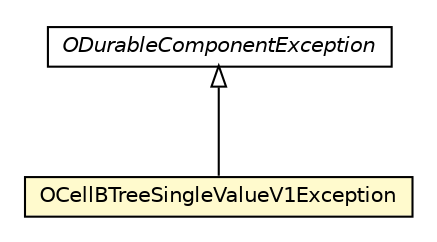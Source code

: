 #!/usr/local/bin/dot
#
# Class diagram 
# Generated by UMLGraph version R5_6-24-gf6e263 (http://www.umlgraph.org/)
#

digraph G {
	edge [fontname="Helvetica",fontsize=10,labelfontname="Helvetica",labelfontsize=10];
	node [fontname="Helvetica",fontsize=10,shape=plaintext];
	nodesep=0.25;
	ranksep=0.5;
	// com.orientechnologies.orient.core.storage.index.sbtree.singlevalue.v1.OCellBTreeSingleValueV1Exception
	c1878459 [label=<<table title="com.orientechnologies.orient.core.storage.index.sbtree.singlevalue.v1.OCellBTreeSingleValueV1Exception" border="0" cellborder="1" cellspacing="0" cellpadding="2" port="p" bgcolor="lemonChiffon" href="./OCellBTreeSingleValueV1Exception.html">
		<tr><td><table border="0" cellspacing="0" cellpadding="1">
<tr><td align="center" balign="center"> OCellBTreeSingleValueV1Exception </td></tr>
		</table></td></tr>
		</table>>, URL="./OCellBTreeSingleValueV1Exception.html", fontname="Helvetica", fontcolor="black", fontsize=10.0];
	// com.orientechnologies.orient.core.exception.ODurableComponentException
	c1878586 [label=<<table title="com.orientechnologies.orient.core.exception.ODurableComponentException" border="0" cellborder="1" cellspacing="0" cellpadding="2" port="p" href="../../../../../exception/ODurableComponentException.html">
		<tr><td><table border="0" cellspacing="0" cellpadding="1">
<tr><td align="center" balign="center"><font face="Helvetica-Oblique"> ODurableComponentException </font></td></tr>
		</table></td></tr>
		</table>>, URL="../../../../../exception/ODurableComponentException.html", fontname="Helvetica", fontcolor="black", fontsize=10.0];
	//com.orientechnologies.orient.core.storage.index.sbtree.singlevalue.v1.OCellBTreeSingleValueV1Exception extends com.orientechnologies.orient.core.exception.ODurableComponentException
	c1878586:p -> c1878459:p [dir=back,arrowtail=empty];
}

